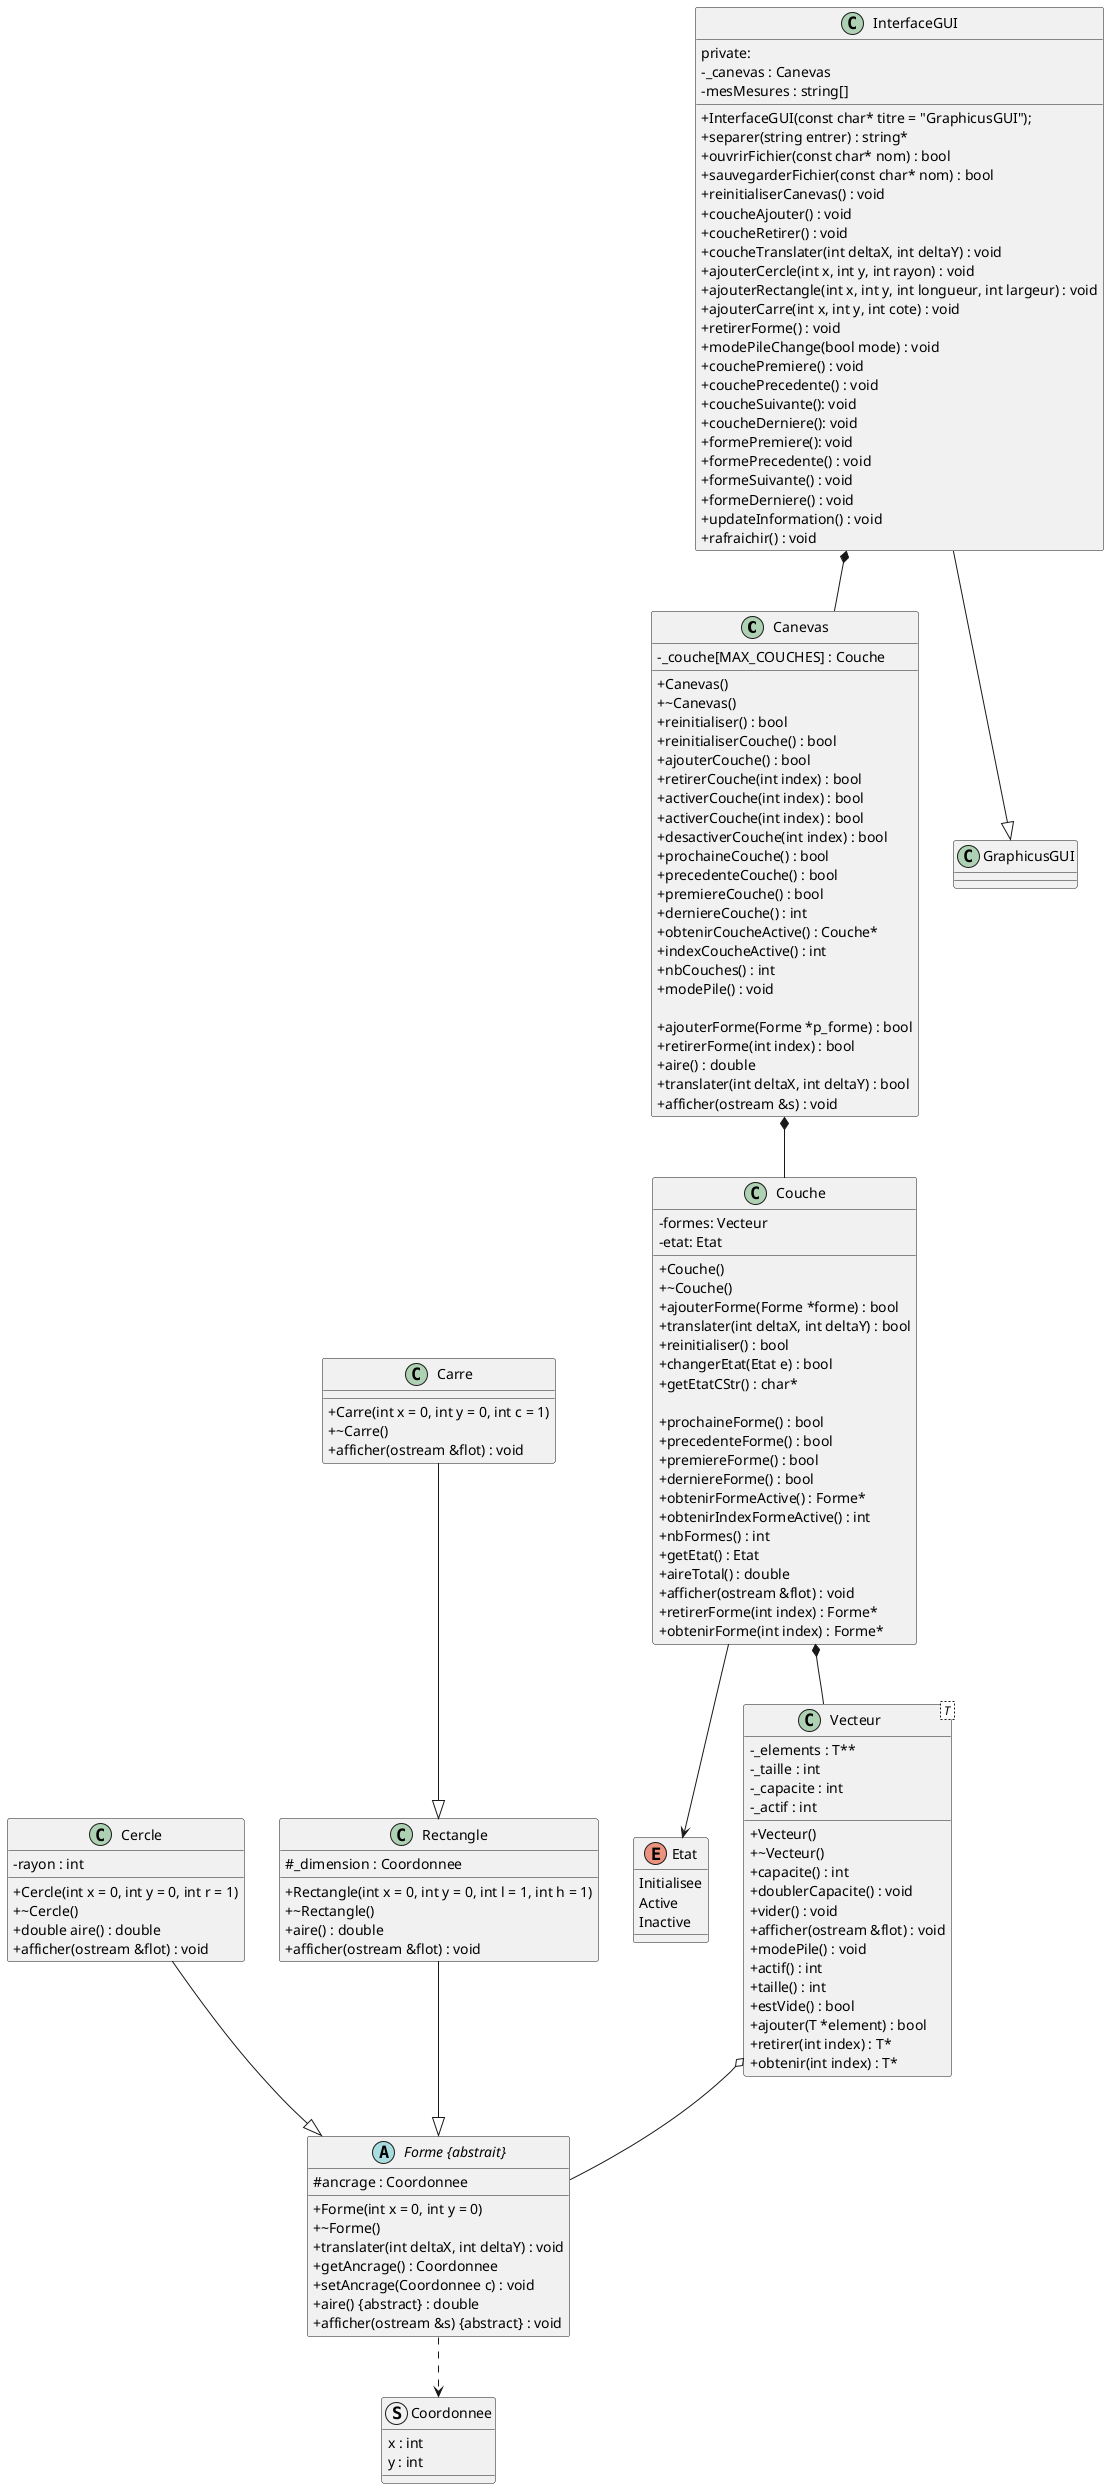 @startuml
skinparam classAttributeIconSize 0

class Canevas {
    -_couche[MAX_COUCHES] : Couche  

    +Canevas()
    +~Canevas()
    +reinitialiser() : bool
    +reinitialiserCouche() : bool
    +ajouterCouche() : bool
    +retirerCouche(int index) : bool
    +activerCouche(int index) : bool
    +activerCouche(int index) : bool
    +desactiverCouche(int index) : bool
    +prochaineCouche() : bool
    +precedenteCouche() : bool
    +premiereCouche() : bool
    +derniereCouche() : int
    +obtenirCoucheActive() : Couche*
    +indexCoucheActive() : int
    +nbCouches() : int
    +modePile() : void

    +ajouterForme(Forme *p_forme) : bool
    +retirerForme(int index) : bool
    +aire() : double
    +translater(int deltaX, int deltaY) : bool
    +afficher(ostream &s) : void
}

class Carre {
    +Carre(int x = 0, int y = 0, int c = 1)
    +~Carre()
    +afficher(ostream &flot) : void
}

class Cercle {
    -rayon : int

    +Cercle(int x = 0, int y = 0, int r = 1)
    +~Cercle()
    +double aire() : double
    +afficher(ostream &flot) : void
}

enum Etat {
        Initialisee
        Active
        Inactive
}

struct Coordonnee {
    x : int
    y : int
}

class Couche {
    -formes: Vecteur 
    -etat: Etat

    +Couche()
    +~Couche()
    +ajouterForme(Forme *forme) : bool
    +translater(int deltaX, int deltaY) : bool
    +reinitialiser() : bool
    +changerEtat(Etat e) : bool
    +getEtatCStr() : char*

    +prochaineForme() : bool
    +precedenteForme() : bool
    +premiereForme() : bool
    +derniereForme() : bool
    +obtenirFormeActive() : Forme*
    +obtenirIndexFormeActive() : int
    +nbFormes() : int
    +getEtat() : Etat
    +aireTotal() : double
    +afficher(ostream &flot) : void
    +retirerForme(int index) : Forme*
    +obtenirForme(int index) : Forme*
}

abstract class "Forme {abstrait}" as Forme {
    #ancrage : Coordonnee

    +Forme(int x = 0, int y = 0)
    +~Forme()
    +translater(int deltaX, int deltaY) : void
    +getAncrage() : Coordonnee
    +setAncrage(Coordonnee c) : void
    + aire() &#123;abstract&#125; : double 
    +afficher(ostream &s) &#123;abstract&#125; : void 
}

class Rectangle {
    #_dimension : Coordonnee

    +Rectangle(int x = 0, int y = 0, int l = 1, int h = 1)
    +~Rectangle()
    +aire() : double
    +afficher(ostream &flot) : void
}

class Vecteur< T > {
    -_elements : T**
    -_taille : int
    -_capacite : int
    -_actif : int

    +Vecteur()
    +~Vecteur()
    +capacite() : int
    +doublerCapacite() : void
    +vider() : void
    +afficher(ostream &flot) : void
    +modePile() : void
	+actif() : int
    +taille() : int
    +estVide() : bool
    +ajouter(T *element) : bool
    +retirer(int index) : T*
    +obtenir(int index) : T*

}

class InterfaceGUI {
    +InterfaceGUI(const char* titre = "GraphicusGUI");
	+separer(string entrer) : string*
	+ouvrirFichier(const char* nom) : bool
	+sauvegarderFichier(const char* nom) : bool
	+reinitialiserCanevas() : void
	+coucheAjouter() : void
	+coucheRetirer() : void
	+coucheTranslater(int deltaX, int deltaY) : void
	+ajouterCercle(int x, int y, int rayon) : void
	+ajouterRectangle(int x, int y, int longueur, int largeur) : void
	+ajouterCarre(int x, int y, int cote) : void
	+retirerForme() : void
	+modePileChange(bool mode) : void
	+couchePremiere() : void
	+couchePrecedente() : void
	+coucheSuivante(): void
	+coucheDerniere(): void
	+formePremiere(): void
	+formePrecedente() : void
	+formeSuivante() : void
	+formeDerniere() : void
	+updateInformation() : void
	+rafraichir() : void
private:
	-_canevas : Canevas
	-mesMesures : string[]
}

class GraphicusGUI {

}

InterfaceGUI --|> GraphicusGUI

Carre --|> Rectangle
Cercle --|> Forme
Rectangle --|> Forme
InterfaceGUI *-- Canevas
Vecteur o-- Forme
Canevas *-- Couche
Couche *-- Vecteur

Forme ..> Coordonnee

Couche --> Etat



@enduml